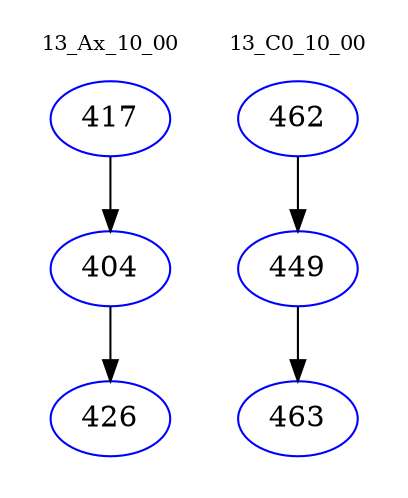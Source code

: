 digraph{
subgraph cluster_0 {
color = white
label = "13_Ax_10_00";
fontsize=10;
T0_417 [label="417", color="blue"]
T0_417 -> T0_404 [color="black"]
T0_404 [label="404", color="blue"]
T0_404 -> T0_426 [color="black"]
T0_426 [label="426", color="blue"]
}
subgraph cluster_1 {
color = white
label = "13_C0_10_00";
fontsize=10;
T1_462 [label="462", color="blue"]
T1_462 -> T1_449 [color="black"]
T1_449 [label="449", color="blue"]
T1_449 -> T1_463 [color="black"]
T1_463 [label="463", color="blue"]
}
}
